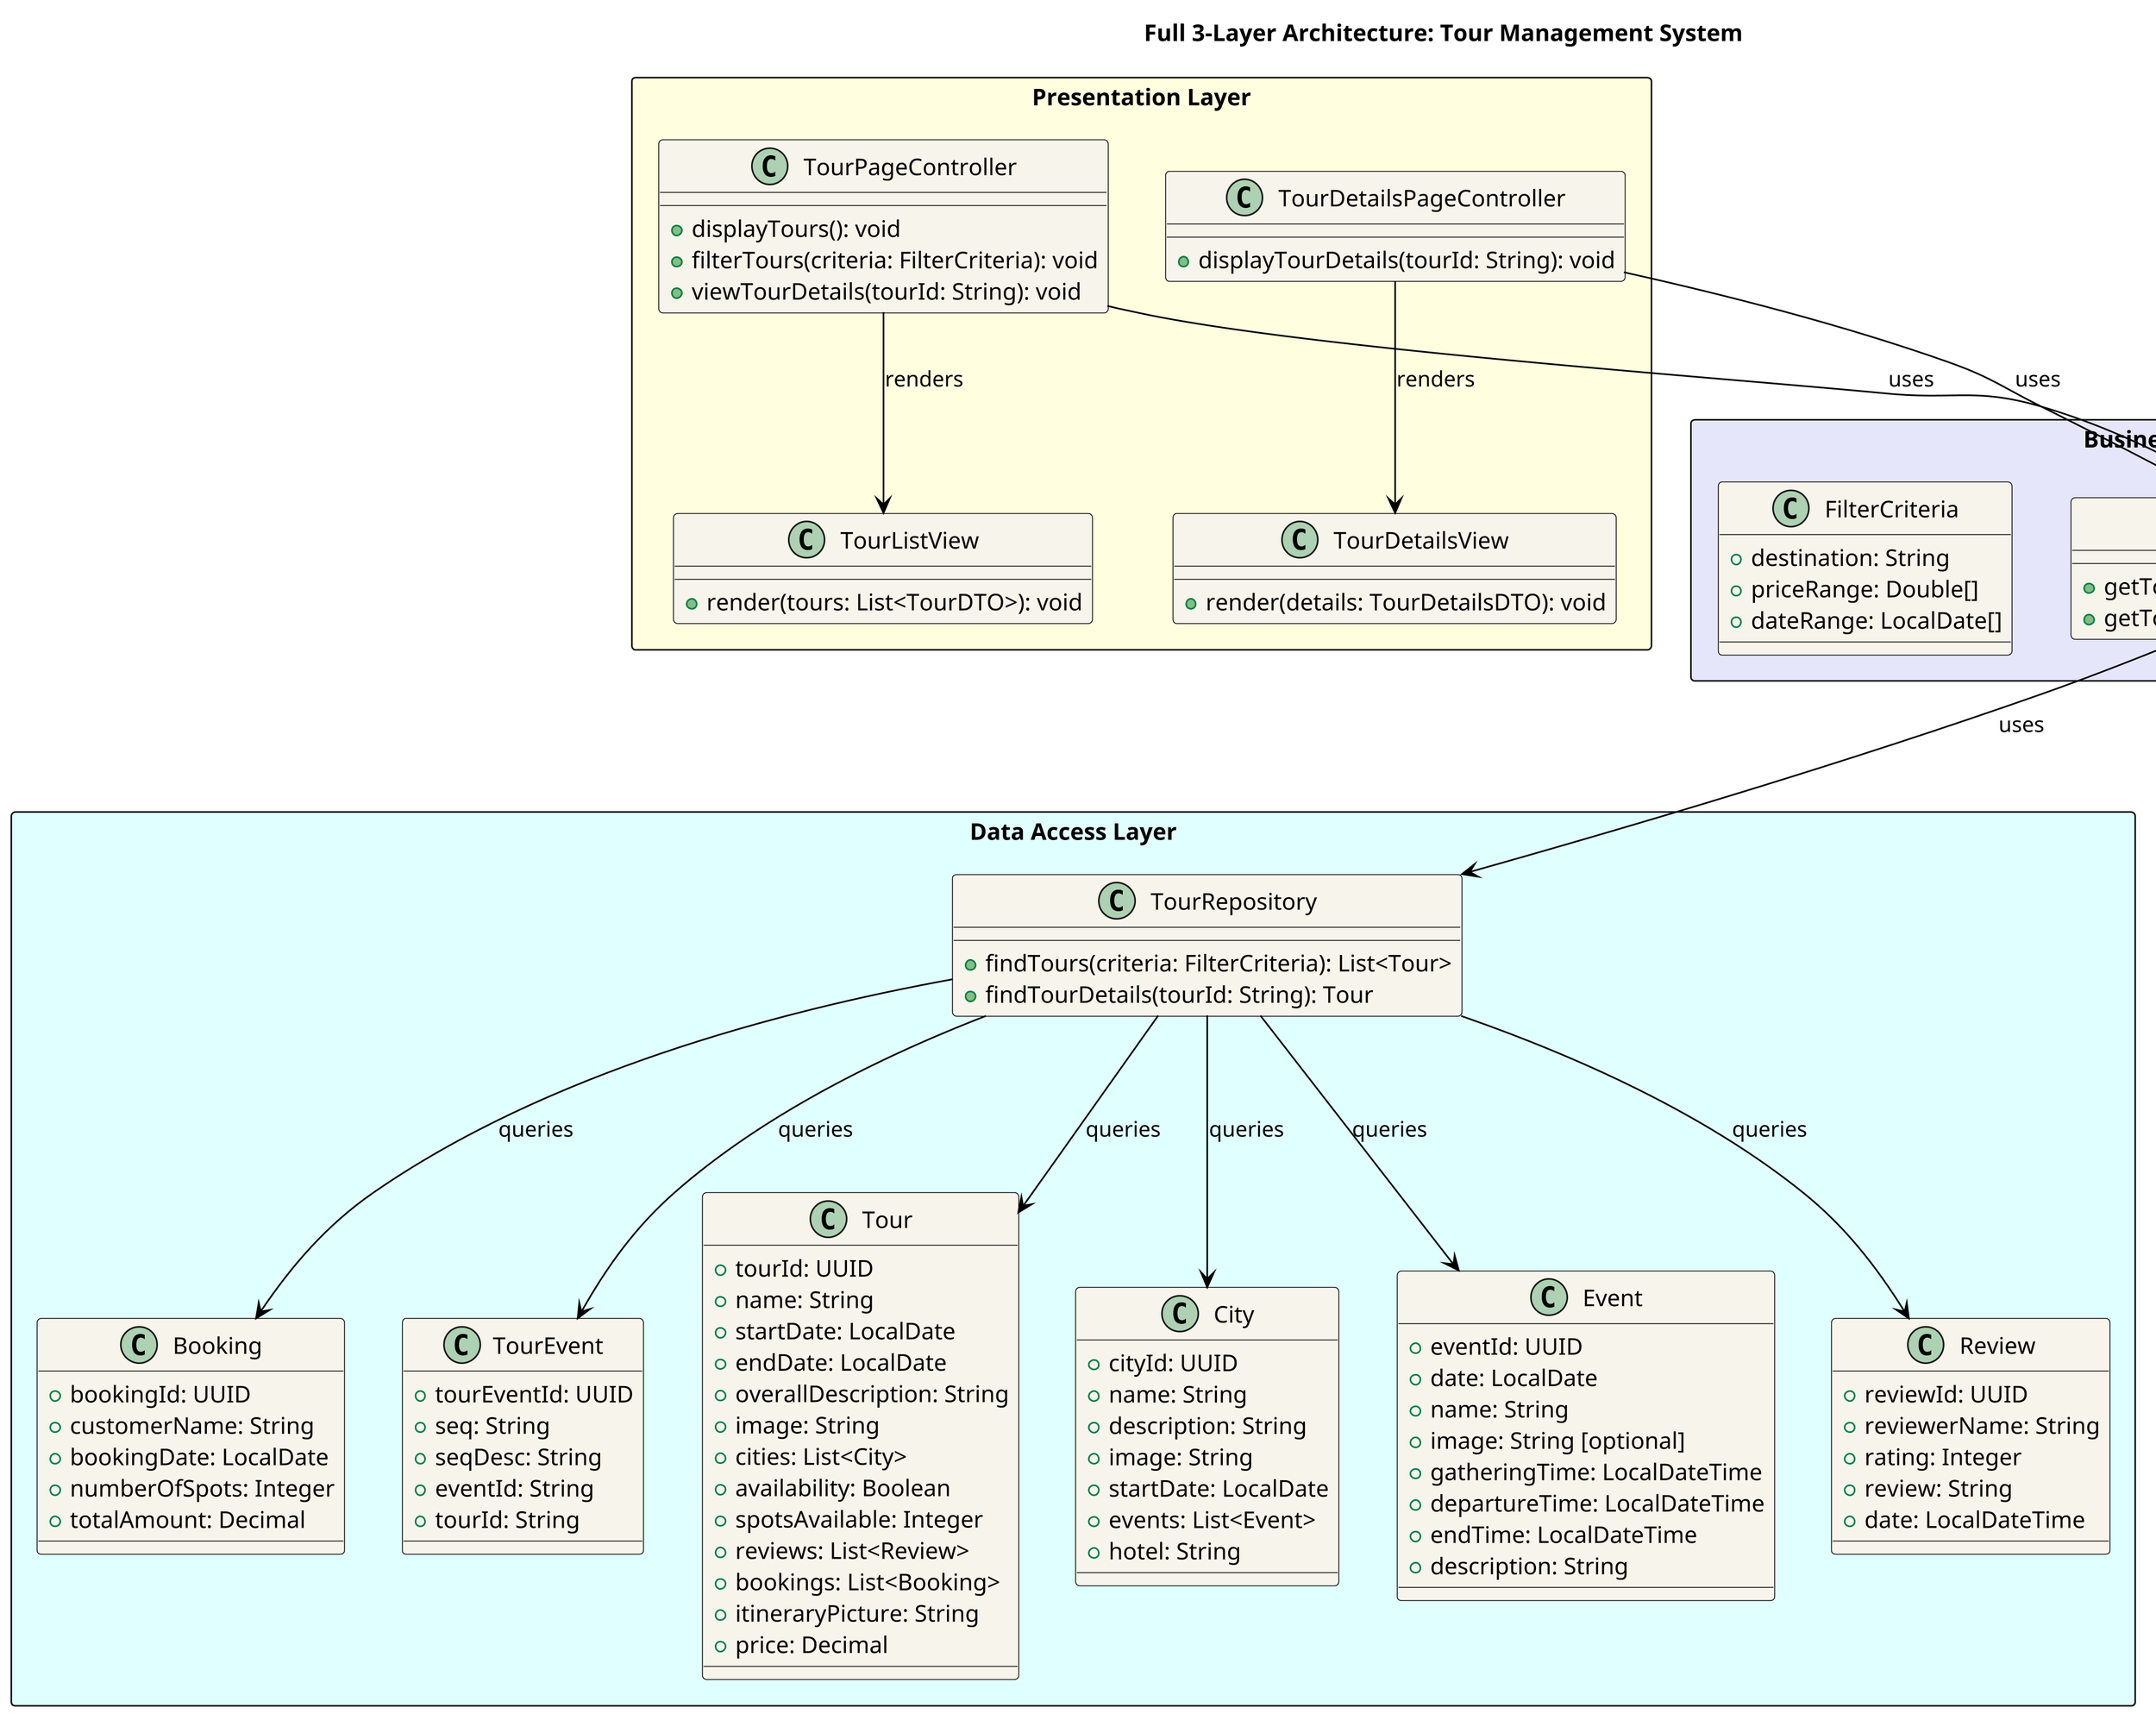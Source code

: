 @startuml
skinparam class {
    BackgroundColor #f7f4eb
    BorderColor Black
    ArrowColor Black
}
skinparam dpi 300

title Full 3-Layer Architecture: Tour Management System

' Presentation Layer
package "Presentation Layer" <<Rectangle>> #LightYellow {
    class TourPageController {
        + displayTours(): void
        + filterTours(criteria: FilterCriteria): void
        + viewTourDetails(tourId: String): void
    }

    class TourDetailsPageController {
        + displayTourDetails(tourId: String): void
    }

    class TourListView {
        + render(tours: List<TourDTO>): void
    }

    class TourDetailsView {
        + render(details: TourDetailsDTO): void
    }

    TourPageController --> TourListView : "renders"
    TourDetailsPageController --> TourDetailsView : "renders"
}

' Business Layer
package "Business Layer" <<Rectangle>> #Lavender {
    class TourService {
        + getTours(criteria: FilterCriteria): List<TourDTO>
        + getTourDetails(tourId: String): TourDetailsDTO
    }

    class FilterCriteria {
        + destination: String
        + priceRange: Double[]
        + dateRange: LocalDate[]
    }

    TourPageController --> TourService : "uses"
    TourDetailsPageController --> TourService : "uses"
}

' Data Access Layer
package "Data Access Layer" <<Rectangle>> #LightCyan {
    class Tour {
        + tourId: UUID
        + name: String
        + startDate: LocalDate
        + endDate: LocalDate
        + overallDescription: String
        + image: String
        + cities: List<City>
        + availability: Boolean
        + spotsAvailable: Integer
        + reviews: List<Review>
        + bookings: List<Booking>
        + itineraryPicture: String
        + price: Decimal
    }

    class City {
        + cityId: UUID
        + name: String
        + description: String
        + image: String
        + startDate: LocalDate
        + events: List<Event>
        + hotel: String
    }

    class Event {
        + eventId: UUID
        + date: LocalDate
        + name: String
        + image: String [optional]
        + gatheringTime: LocalDateTime
        + departureTime: LocalDateTime
        + endTime: LocalDateTime
        + description: String
    }

    class Review {
        + reviewId: UUID
        + reviewerName: String
        + rating: Integer
        + review: String
        + date: LocalDateTime
    }

    class Booking {
        + bookingId: UUID
        + customerName: String
        + bookingDate: LocalDate
        + numberOfSpots: Integer
        + totalAmount: Decimal
    }

    class TourEvent {
            + tourEventId: UUID
            + seq: String
            + seqDesc: String
            + eventId: String
            + tourId: String
        }

    class TourRepository {
        + findTours(criteria: FilterCriteria): List<Tour>
        + findTourDetails(tourId: String): Tour
    }

    TourService --> TourRepository : "uses"
    TourRepository --> Tour : "queries"
    TourRepository --> City : "queries"
    TourRepository --> Event : "queries"
    TourRepository --> Review : "queries"
    TourRepository --> Booking : "queries"
    TourRepository --> TourEvent : "queries"
}

' Data Transfer Objects
package "Data Transfer Objects (DTOs)" <<Rectangle>> #White {
    class TourDTO {
        + name: String
        + startDate: LocalDate
        + endDate: LocalDate
        + availability: Boolean
        + spotsAvailable: Integer
    }

    class TourDetailsDTO {
        + name: String
        + overallDesc: String
        + cities: List<CityDTO>
        + itineraries: List<String>
        + reviews: List<ReviewDTO>
    }

    class CityDTO {
        + name: String
        + description: String
        + startDate: LocalDate
        + hotel: String
    }

    class ReviewDTO {
        + reviewerName: String
        + rating: Integer
        + comment: String
        + date: LocalDate
    }

    TourService --> TourDTO
    TourService --> TourDetailsDTO
    TourDetailsDTO --> CityDTO
    TourDetailsDTO --> ReviewDTO
}

@enduml
